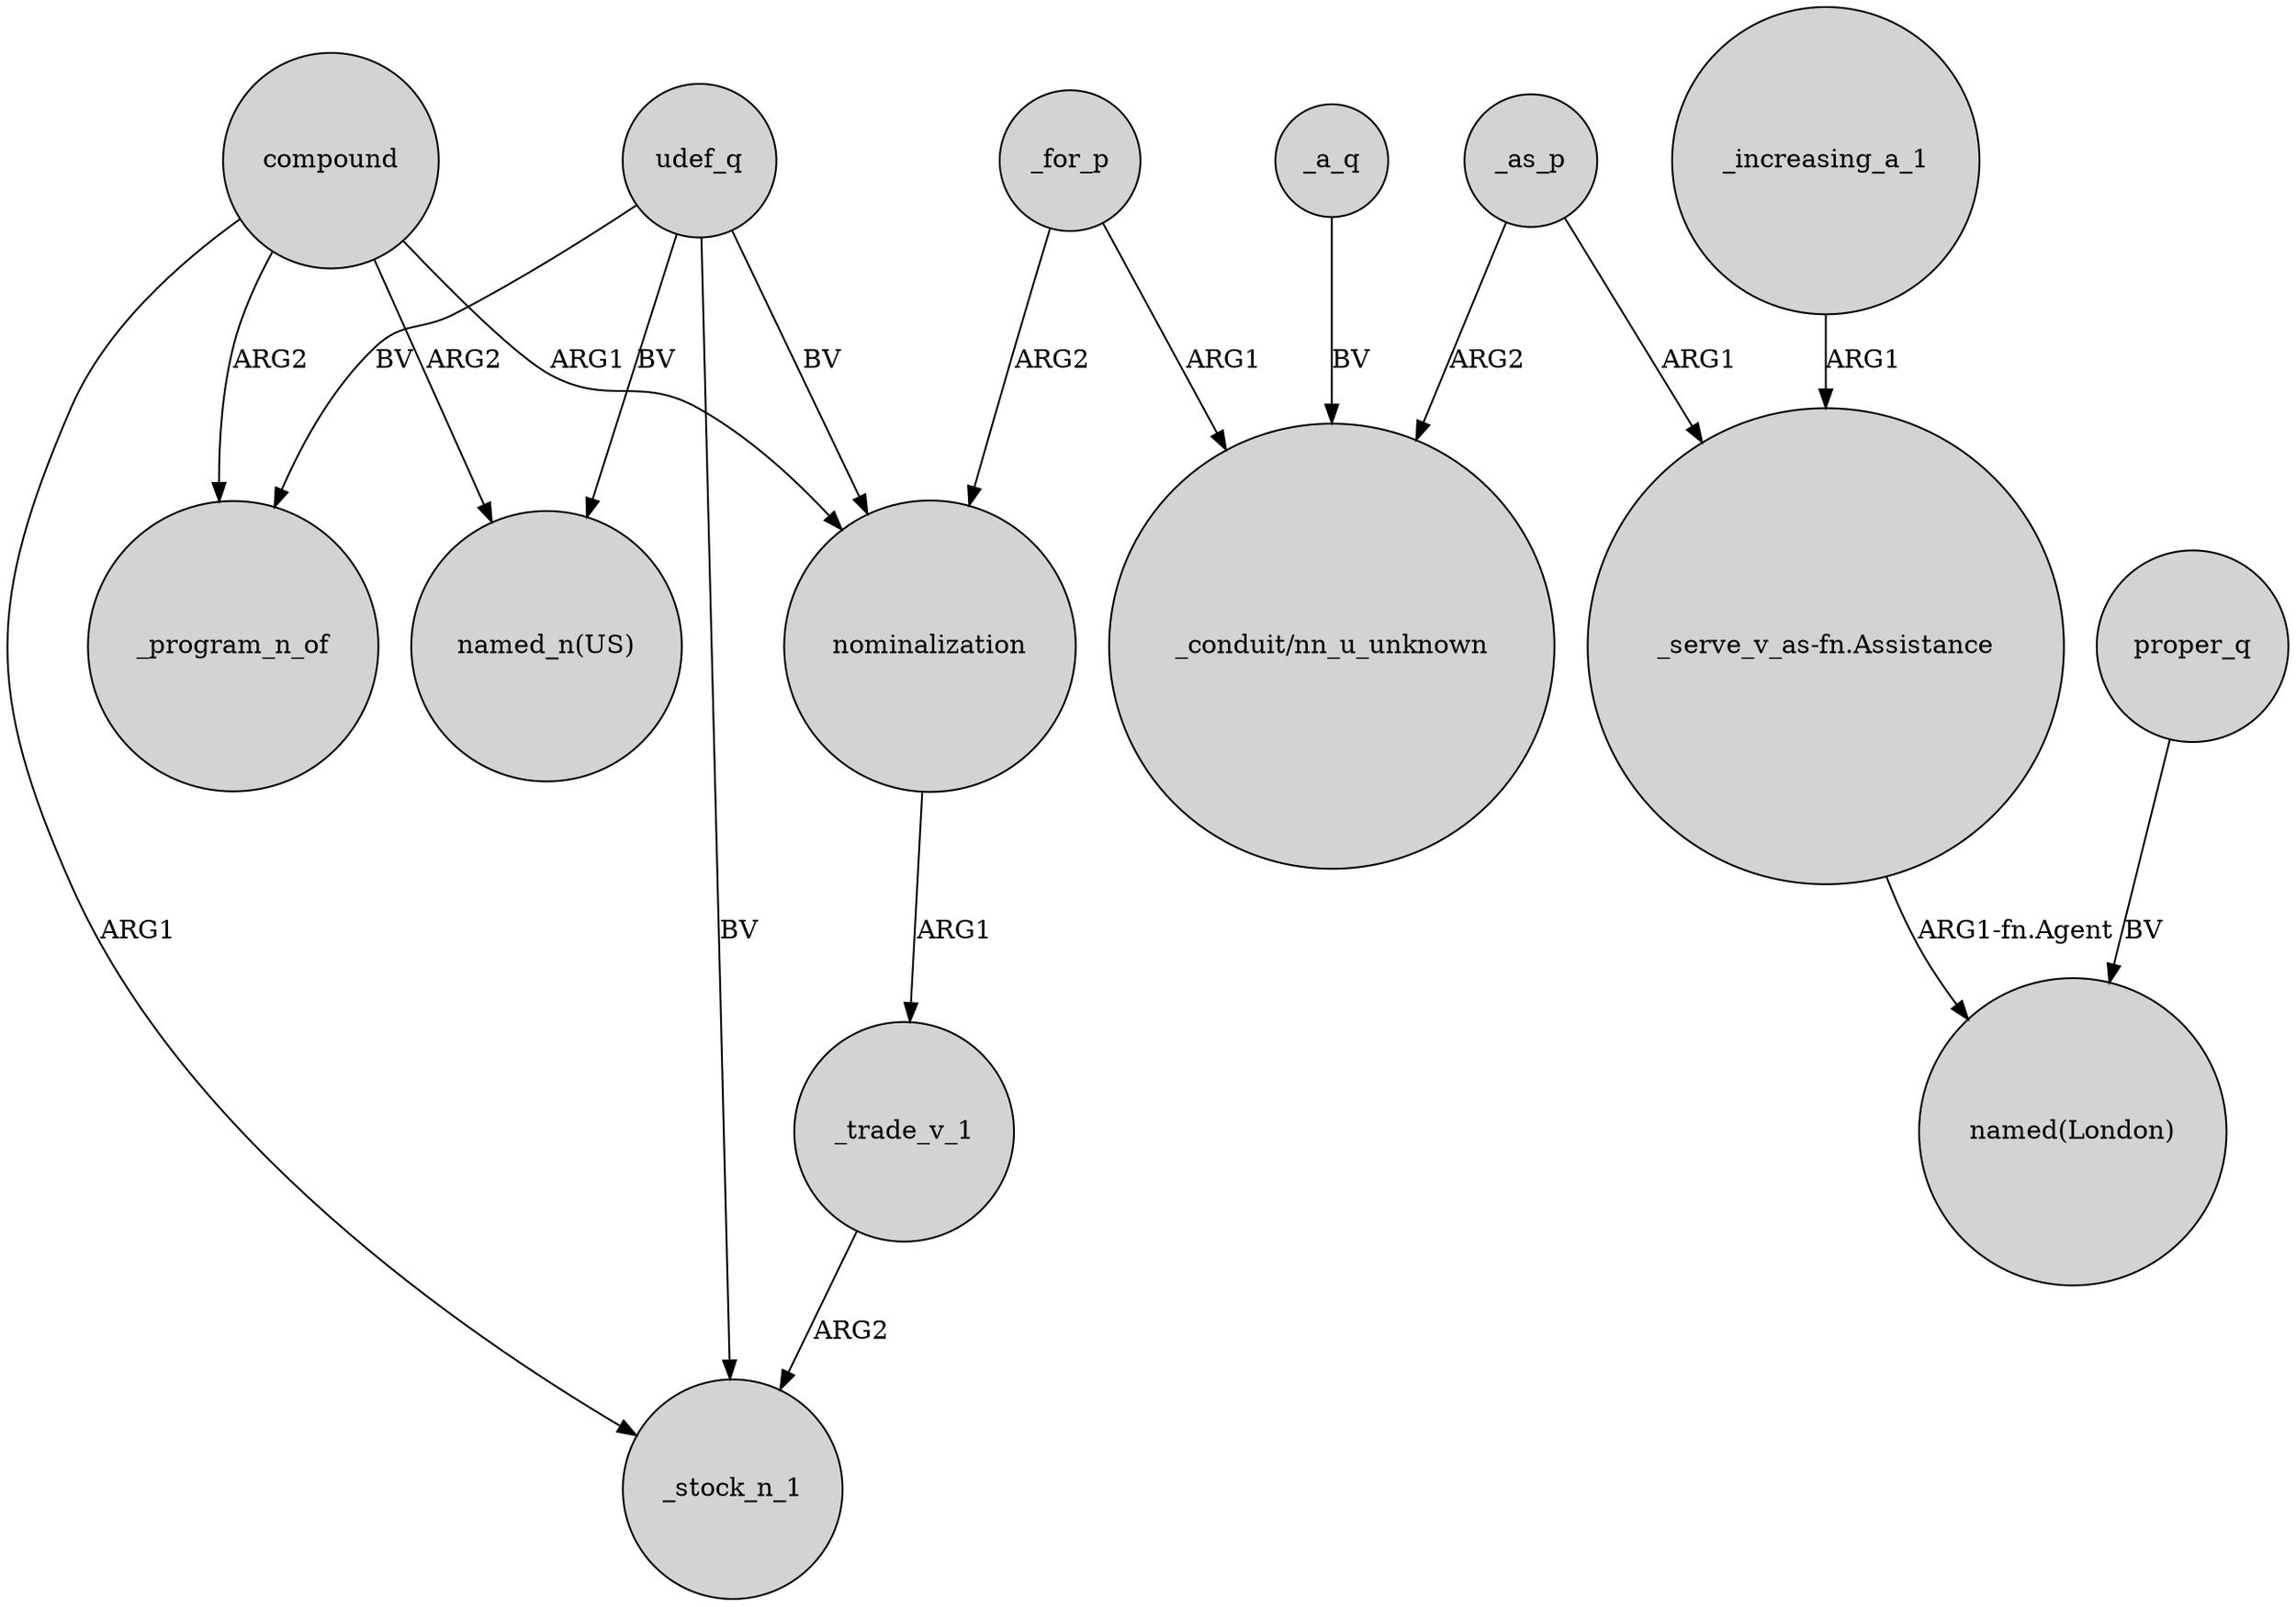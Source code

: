 digraph {
	node [shape=circle style=filled]
	_for_p -> nominalization [label=ARG2]
	compound -> _program_n_of [label=ARG2]
	udef_q -> _stock_n_1 [label=BV]
	udef_q -> _program_n_of [label=BV]
	"_serve_v_as-fn.Assistance" -> "named(London)" [label="ARG1-fn.Agent"]
	compound -> _stock_n_1 [label=ARG1]
	udef_q -> "named_n(US)" [label=BV]
	_increasing_a_1 -> "_serve_v_as-fn.Assistance" [label=ARG1]
	_for_p -> "_conduit/nn_u_unknown" [label=ARG1]
	nominalization -> _trade_v_1 [label=ARG1]
	_as_p -> "_conduit/nn_u_unknown" [label=ARG2]
	compound -> "named_n(US)" [label=ARG2]
	_trade_v_1 -> _stock_n_1 [label=ARG2]
	compound -> nominalization [label=ARG1]
	udef_q -> nominalization [label=BV]
	proper_q -> "named(London)" [label=BV]
	_as_p -> "_serve_v_as-fn.Assistance" [label=ARG1]
	_a_q -> "_conduit/nn_u_unknown" [label=BV]
}
